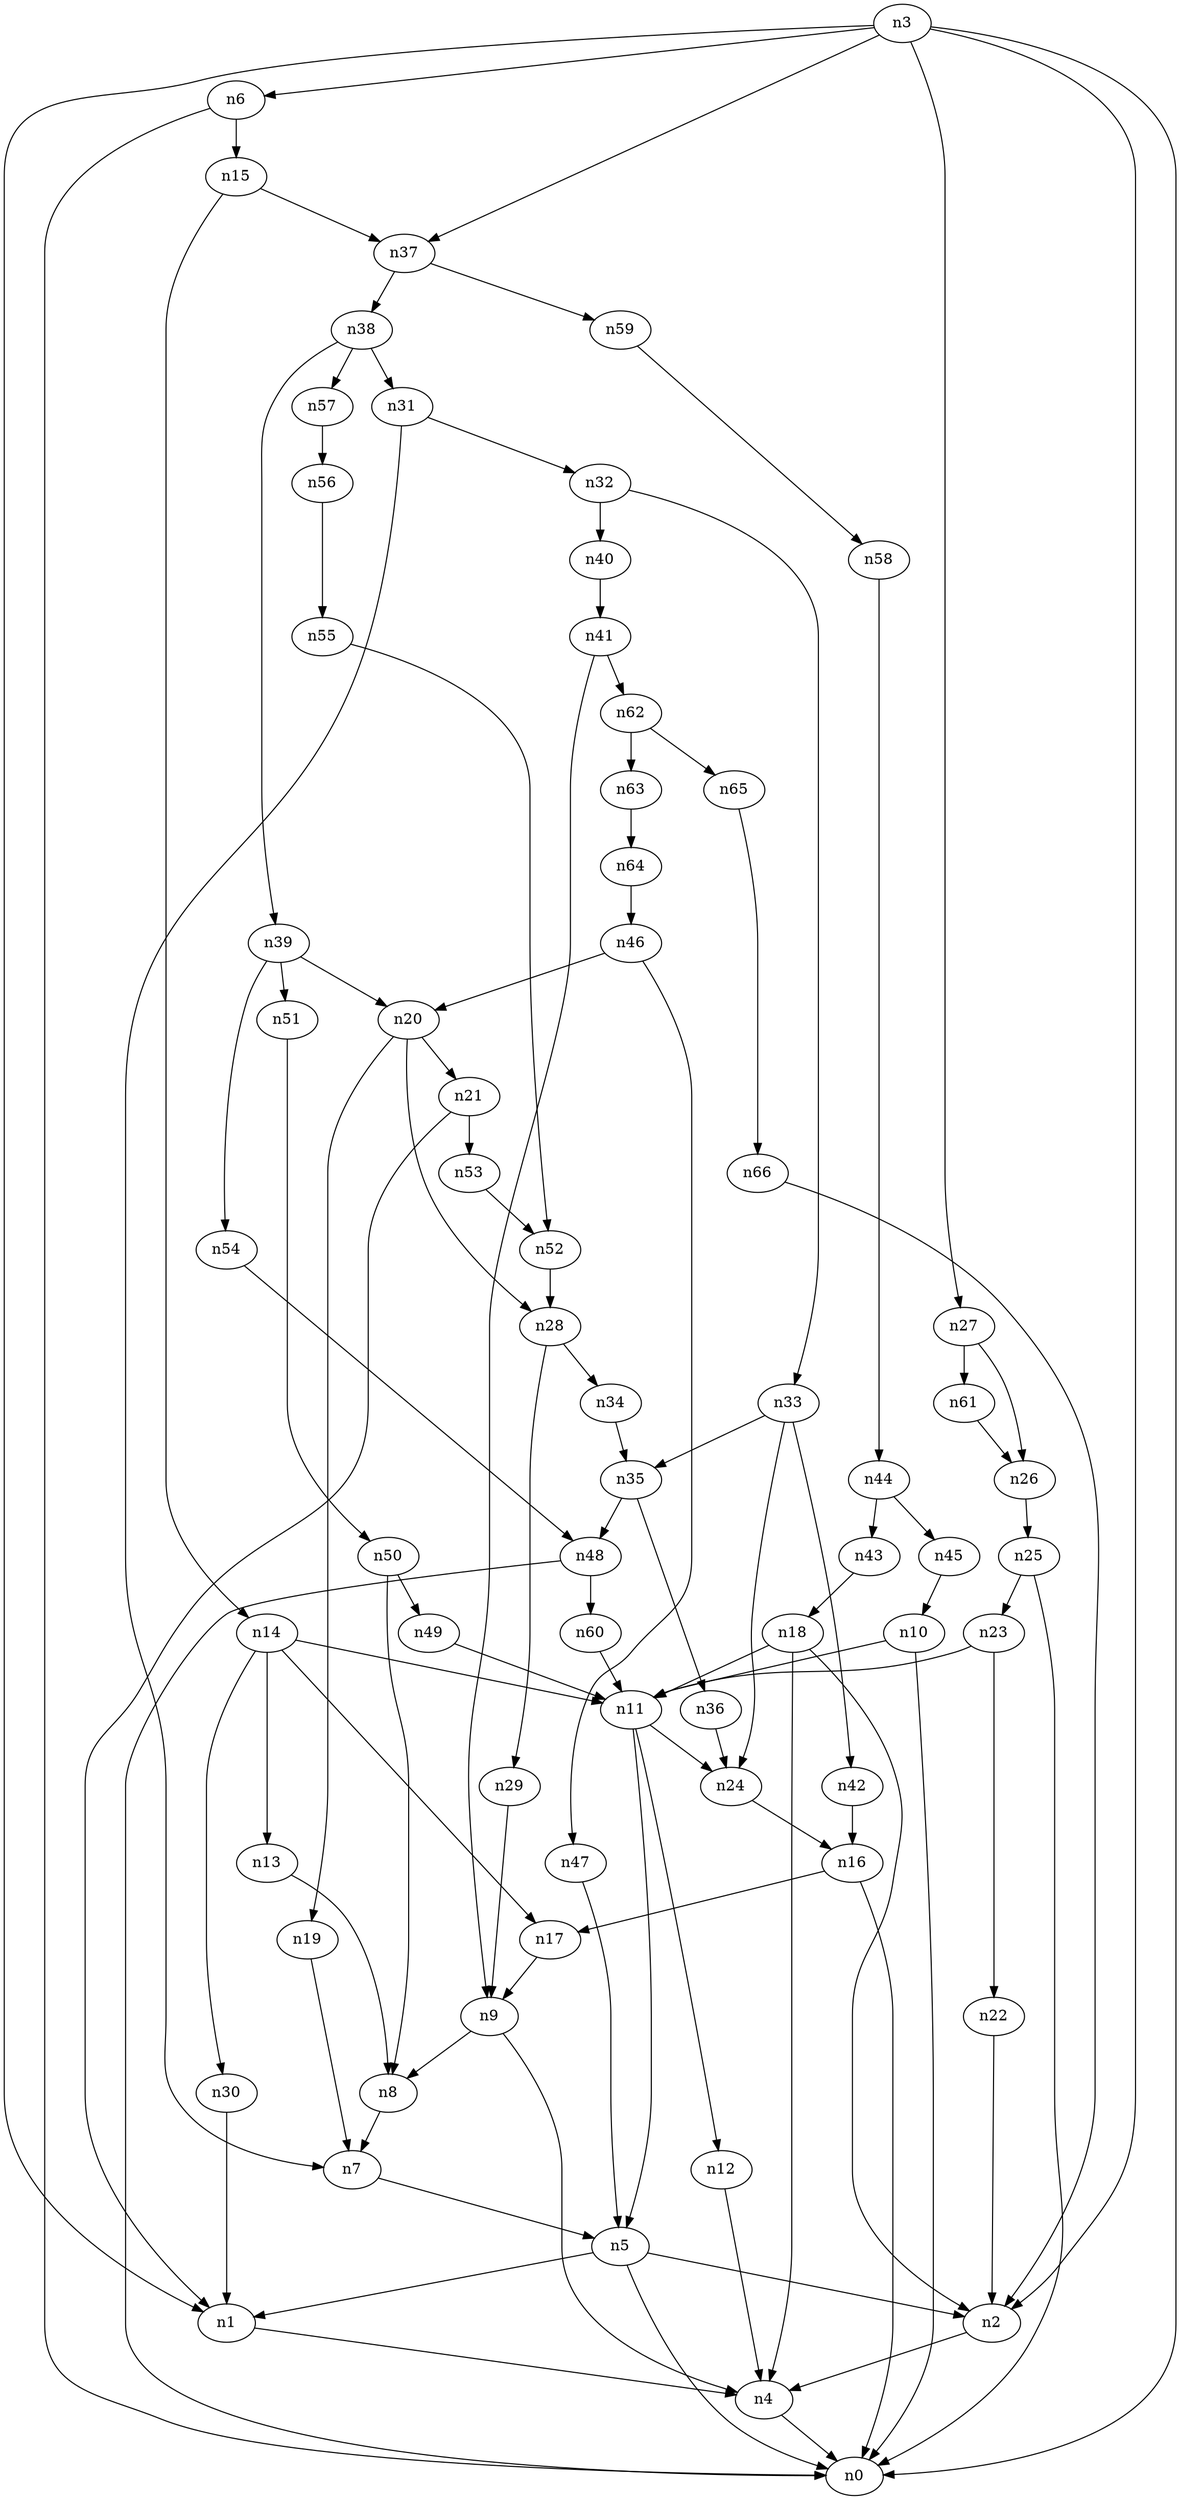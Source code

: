 digraph G {
	n1 -> n4	 [_graphml_id=e4];
	n2 -> n4	 [_graphml_id=e7];
	n3 -> n0	 [_graphml_id=e0];
	n3 -> n1	 [_graphml_id=e3];
	n3 -> n2	 [_graphml_id=e6];
	n3 -> n6	 [_graphml_id=e9];
	n3 -> n27	 [_graphml_id=e42];
	n3 -> n37	 [_graphml_id=e59];
	n4 -> n0	 [_graphml_id=e1];
	n5 -> n0	 [_graphml_id=e2];
	n5 -> n1	 [_graphml_id=e5];
	n5 -> n2	 [_graphml_id=e8];
	n6 -> n0	 [_graphml_id=e10];
	n6 -> n15	 [_graphml_id=e23];
	n7 -> n5	 [_graphml_id=e11];
	n8 -> n7	 [_graphml_id=e12];
	n9 -> n4	 [_graphml_id=e14];
	n9 -> n8	 [_graphml_id=e13];
	n10 -> n0	 [_graphml_id=e15];
	n10 -> n11	 [_graphml_id=e16];
	n11 -> n5	 [_graphml_id=e17];
	n11 -> n12	 [_graphml_id=e18];
	n11 -> n24	 [_graphml_id=e37];
	n12 -> n4	 [_graphml_id=e19];
	n13 -> n8	 [_graphml_id=e20];
	n14 -> n11	 [_graphml_id=e58];
	n14 -> n13	 [_graphml_id=e21];
	n14 -> n17	 [_graphml_id=e78];
	n14 -> n30	 [_graphml_id=e47];
	n15 -> n14	 [_graphml_id=e22];
	n15 -> n37	 [_graphml_id=e68];
	n16 -> n0	 [_graphml_id=e24];
	n16 -> n17	 [_graphml_id=e25];
	n17 -> n9	 [_graphml_id=e26];
	n18 -> n2	 [_graphml_id=e28];
	n18 -> n4	 [_graphml_id=e29];
	n18 -> n11	 [_graphml_id=e27];
	n19 -> n7	 [_graphml_id=e30];
	n20 -> n19	 [_graphml_id=e31];
	n20 -> n21	 [_graphml_id=e32];
	n20 -> n28	 [_graphml_id=e43];
	n21 -> n1	 [_graphml_id=e33];
	n21 -> n53	 [_graphml_id=e85];
	n22 -> n2	 [_graphml_id=e34];
	n23 -> n11	 [_graphml_id=e36];
	n23 -> n22	 [_graphml_id=e35];
	n24 -> n16	 [_graphml_id=e38];
	n25 -> n0	 [_graphml_id=e39];
	n25 -> n23	 [_graphml_id=e48];
	n26 -> n25	 [_graphml_id=e40];
	n27 -> n26	 [_graphml_id=e41];
	n27 -> n61	 [_graphml_id=e99];
	n28 -> n29	 [_graphml_id=e44];
	n28 -> n34	 [_graphml_id=e53];
	n29 -> n9	 [_graphml_id=e45];
	n30 -> n1	 [_graphml_id=e46];
	n31 -> n7	 [_graphml_id=e49];
	n31 -> n32	 [_graphml_id=e50];
	n32 -> n33	 [_graphml_id=e51];
	n32 -> n40	 [_graphml_id=e63];
	n33 -> n24	 [_graphml_id=e52];
	n33 -> n35	 [_graphml_id=e55];
	n33 -> n42	 [_graphml_id=e66];
	n34 -> n35	 [_graphml_id=e54];
	n35 -> n36	 [_graphml_id=e56];
	n35 -> n48	 [_graphml_id=e76];
	n36 -> n24	 [_graphml_id=e57];
	n37 -> n38	 [_graphml_id=e60];
	n37 -> n59	 [_graphml_id=e95];
	n38 -> n31	 [_graphml_id=e100];
	n38 -> n39	 [_graphml_id=e61];
	n38 -> n57	 [_graphml_id=e92];
	n39 -> n20	 [_graphml_id=e62];
	n39 -> n51	 [_graphml_id=e82];
	n39 -> n54	 [_graphml_id=e86];
	n40 -> n41	 [_graphml_id=e64];
	n41 -> n9	 [_graphml_id=e65];
	n41 -> n62	 [_graphml_id=e101];
	n42 -> n16	 [_graphml_id=e67];
	n43 -> n18	 [_graphml_id=e69];
	n44 -> n43	 [_graphml_id=e70];
	n44 -> n45	 [_graphml_id=e71];
	n45 -> n10	 [_graphml_id=e72];
	n46 -> n20	 [_graphml_id=e73];
	n46 -> n47	 [_graphml_id=e74];
	n47 -> n5	 [_graphml_id=e75];
	n48 -> n0	 [_graphml_id=e77];
	n48 -> n60	 [_graphml_id=e97];
	n49 -> n11	 [_graphml_id=e79];
	n50 -> n8	 [_graphml_id=e88];
	n50 -> n49	 [_graphml_id=e80];
	n51 -> n50	 [_graphml_id=e81];
	n52 -> n28	 [_graphml_id=e83];
	n53 -> n52	 [_graphml_id=e84];
	n54 -> n48	 [_graphml_id=e87];
	n55 -> n52	 [_graphml_id=e89];
	n56 -> n55	 [_graphml_id=e90];
	n57 -> n56	 [_graphml_id=e91];
	n58 -> n44	 [_graphml_id=e93];
	n59 -> n58	 [_graphml_id=e94];
	n60 -> n11	 [_graphml_id=e96];
	n61 -> n26	 [_graphml_id=e98];
	n62 -> n63	 [_graphml_id=e102];
	n62 -> n65	 [_graphml_id=e105];
	n63 -> n64	 [_graphml_id=e103];
	n64 -> n46	 [_graphml_id=e104];
	n65 -> n66	 [_graphml_id=e106];
	n66 -> n2	 [_graphml_id=e107];
}
